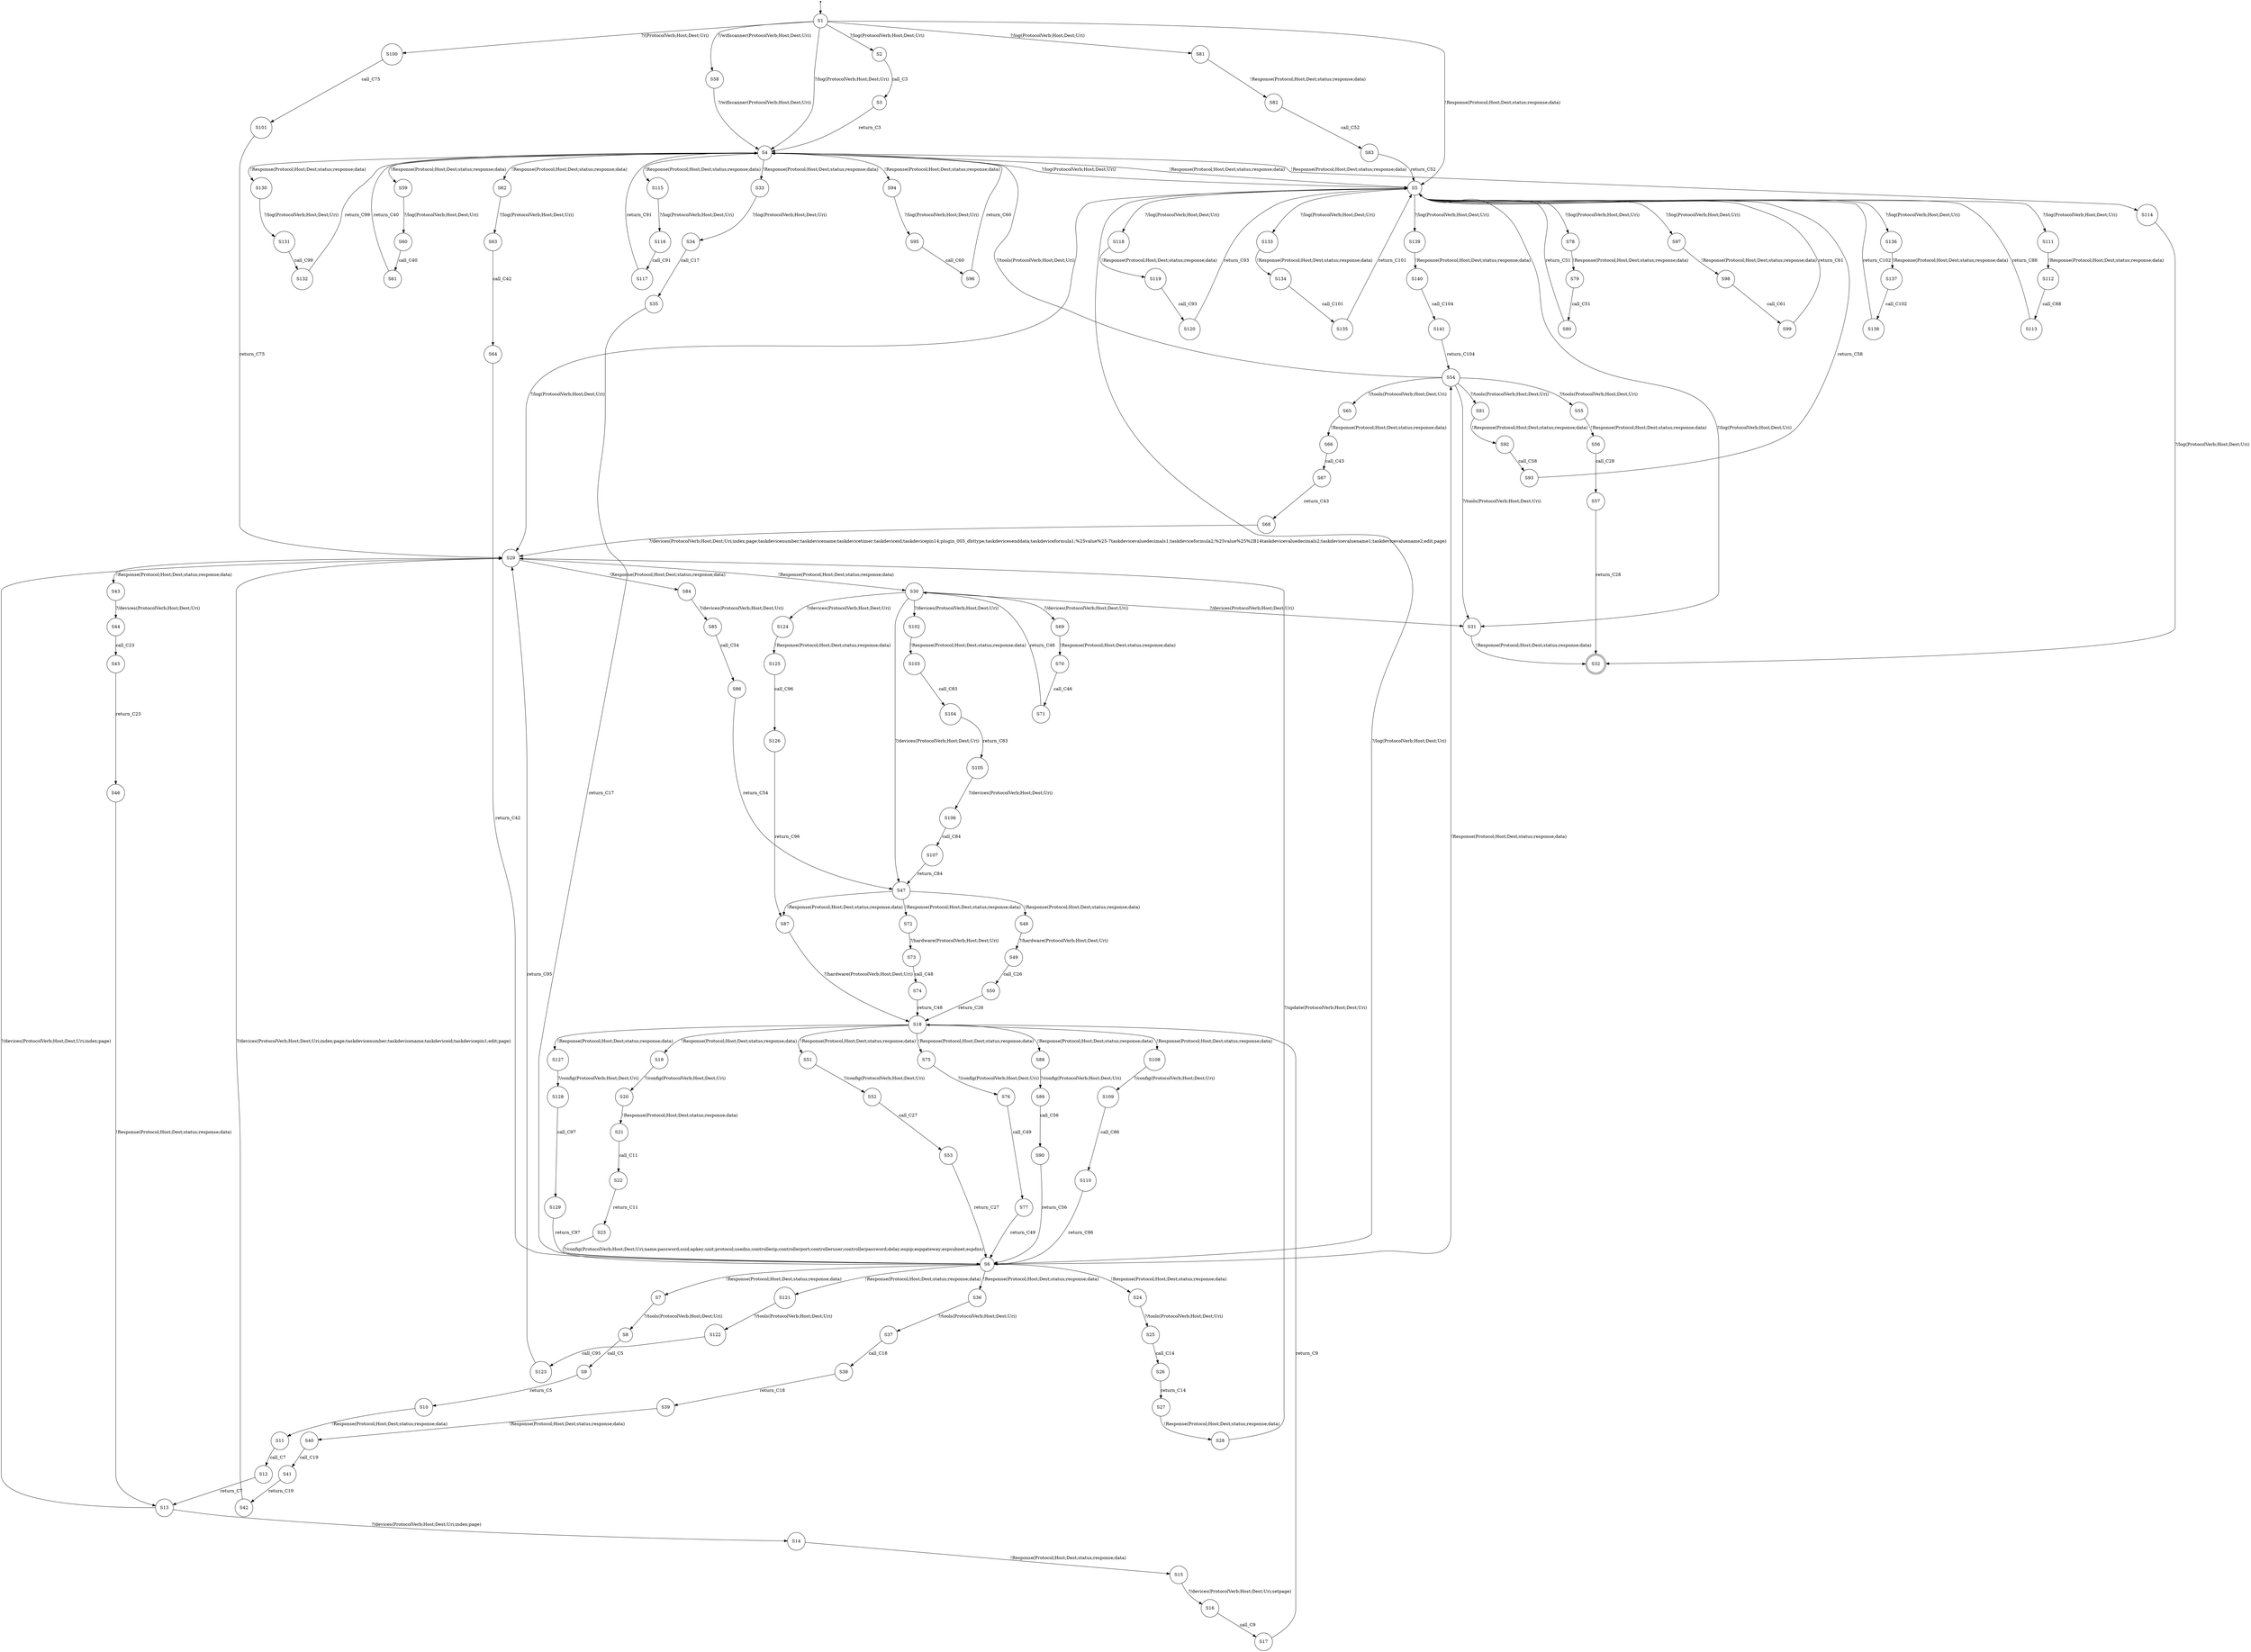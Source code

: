 digraph LTS {
S00[shape=point]
S1[label=S1,shape=circle];
S2[label=S2,shape=circle];
S3[label=S3,shape=circle];
S4[label=S4,shape=circle];
S5[label=S5,shape=circle];
S6[label=S6,shape=circle];
S7[label=S7,shape=circle];
S8[label=S8,shape=circle];
S9[label=S9,shape=circle];
S10[label=S10,shape=circle];
S11[label=S11,shape=circle];
S12[label=S12,shape=circle];
S13[label=S13,shape=circle];
S14[label=S14,shape=circle];
S15[label=S15,shape=circle];
S16[label=S16,shape=circle];
S17[label=S17,shape=circle];
S18[label=S18,shape=circle];
S19[label=S19,shape=circle];
S20[label=S20,shape=circle];
S21[label=S21,shape=circle];
S22[label=S22,shape=circle];
S23[label=S23,shape=circle];
S24[label=S24,shape=circle];
S25[label=S25,shape=circle];
S26[label=S26,shape=circle];
S27[label=S27,shape=circle];
S28[label=S28,shape=circle];
S29[label=S29,shape=circle];
S30[label=S30,shape=circle];
S31[label=S31,shape=circle];
S32[label=S32,shape=doublecircle];
S33[label=S33,shape=circle];
S34[label=S34,shape=circle];
S35[label=S35,shape=circle];
S36[label=S36,shape=circle];
S37[label=S37,shape=circle];
S38[label=S38,shape=circle];
S39[label=S39,shape=circle];
S40[label=S40,shape=circle];
S41[label=S41,shape=circle];
S42[label=S42,shape=circle];
S43[label=S43,shape=circle];
S44[label=S44,shape=circle];
S45[label=S45,shape=circle];
S46[label=S46,shape=circle];
S47[label=S47,shape=circle];
S48[label=S48,shape=circle];
S49[label=S49,shape=circle];
S50[label=S50,shape=circle];
S51[label=S51,shape=circle];
S52[label=S52,shape=circle];
S53[label=S53,shape=circle];
S54[label=S54,shape=circle];
S55[label=S55,shape=circle];
S56[label=S56,shape=circle];
S57[label=S57,shape=circle];
S58[label=S58,shape=circle];
S59[label=S59,shape=circle];
S60[label=S60,shape=circle];
S61[label=S61,shape=circle];
S62[label=S62,shape=circle];
S63[label=S63,shape=circle];
S64[label=S64,shape=circle];
S65[label=S65,shape=circle];
S66[label=S66,shape=circle];
S67[label=S67,shape=circle];
S68[label=S68,shape=circle];
S69[label=S69,shape=circle];
S70[label=S70,shape=circle];
S71[label=S71,shape=circle];
S72[label=S72,shape=circle];
S73[label=S73,shape=circle];
S74[label=S74,shape=circle];
S75[label=S75,shape=circle];
S76[label=S76,shape=circle];
S77[label=S77,shape=circle];
S78[label=S78,shape=circle];
S79[label=S79,shape=circle];
S80[label=S80,shape=circle];
S81[label=S81,shape=circle];
S82[label=S82,shape=circle];
S83[label=S83,shape=circle];
S84[label=S84,shape=circle];
S85[label=S85,shape=circle];
S86[label=S86,shape=circle];
S87[label=S87,shape=circle];
S88[label=S88,shape=circle];
S89[label=S89,shape=circle];
S90[label=S90,shape=circle];
S91[label=S91,shape=circle];
S92[label=S92,shape=circle];
S93[label=S93,shape=circle];
S94[label=S94,shape=circle];
S95[label=S95,shape=circle];
S96[label=S96,shape=circle];
S97[label=S97,shape=circle];
S98[label=S98,shape=circle];
S99[label=S99,shape=circle];
S100[label=S100,shape=circle];
S101[label=S101,shape=circle];
S102[label=S102,shape=circle];
S103[label=S103,shape=circle];
S104[label=S104,shape=circle];
S105[label=S105,shape=circle];
S106[label=S106,shape=circle];
S107[label=S107,shape=circle];
S108[label=S108,shape=circle];
S109[label=S109,shape=circle];
S110[label=S110,shape=circle];
S111[label=S111,shape=circle];
S112[label=S112,shape=circle];
S113[label=S113,shape=circle];
S114[label=S114,shape=circle];
S115[label=S115,shape=circle];
S116[label=S116,shape=circle];
S117[label=S117,shape=circle];
S118[label=S118,shape=circle];
S119[label=S119,shape=circle];
S120[label=S120,shape=circle];
S121[label=S121,shape=circle];
S122[label=S122,shape=circle];
S123[label=S123,shape=circle];
S124[label=S124,shape=circle];
S125[label=S125,shape=circle];
S126[label=S126,shape=circle];
S127[label=S127,shape=circle];
S128[label=S128,shape=circle];
S129[label=S129,shape=circle];
S130[label=S130,shape=circle];
S131[label=S131,shape=circle];
S132[label=S132,shape=circle];
S133[label=S133,shape=circle];
S134[label=S134,shape=circle];
S135[label=S135,shape=circle];
S136[label=S136,shape=circle];
S137[label=S137,shape=circle];
S138[label=S138,shape=circle];
S139[label=S139,shape=circle];
S140[label=S140,shape=circle];
S141[label=S141,shape=circle];
S00 -> S1
S1 -> S2[label ="?/log(ProtocolVerb;Host;Dest;Uri)"];
S1 -> S4[label ="?/log(ProtocolVerb;Host;Dest;Uri)"];
S1 -> S5[label ="!Response(Protocol;Host;Dest;status;response;data)"];
S1 -> S58[label ="?/wifiscanner(ProtocolVerb;Host;Dest;Uri)"];
S1 -> S81[label ="?/log(ProtocolVerb;Host;Dest;Uri)"];
S1 -> S100[label ="?/(ProtocolVerb;Host;Dest;Uri)"];
S2 -> S3[label ="call_C3"];
S3 -> S4[label ="return_C3"];
S4 -> S5[label ="!Response(Protocol;Host;Dest;status;response;data)"];
S4 -> S33[label ="!Response(Protocol;Host;Dest;status;response;data)"];
S4 -> S59[label ="!Response(Protocol;Host;Dest;status;response;data)"];
S4 -> S62[label ="!Response(Protocol;Host;Dest;status;response;data)"];
S4 -> S94[label ="!Response(Protocol;Host;Dest;status;response;data)"];
S4 -> S114[label ="!Response(Protocol;Host;Dest;status;response;data)"];
S4 -> S115[label ="!Response(Protocol;Host;Dest;status;response;data)"];
S4 -> S130[label ="!Response(Protocol;Host;Dest;status;response;data)"];
S5 -> S4[label ="?/log(ProtocolVerb;Host;Dest;Uri)"];
S5 -> S6[label ="?/log(ProtocolVerb;Host;Dest;Uri)"];
S5 -> S29[label ="?/log(ProtocolVerb;Host;Dest;Uri)"];
S5 -> S31[label ="?/log(ProtocolVerb;Host;Dest;Uri)"];
S5 -> S78[label ="?/log(ProtocolVerb;Host;Dest;Uri)"];
S5 -> S97[label ="?/log(ProtocolVerb;Host;Dest;Uri)"];
S5 -> S111[label ="?/log(ProtocolVerb;Host;Dest;Uri)"];
S5 -> S118[label ="?/log(ProtocolVerb;Host;Dest;Uri)"];
S5 -> S133[label ="?/log(ProtocolVerb;Host;Dest;Uri)"];
S5 -> S136[label ="?/log(ProtocolVerb;Host;Dest;Uri)"];
S5 -> S139[label ="?/log(ProtocolVerb;Host;Dest;Uri)"];
S6 -> S7[label ="!Response(Protocol;Host;Dest;status;response;data)"];
S6 -> S24[label ="!Response(Protocol;Host;Dest;status;response;data)"];
S6 -> S36[label ="!Response(Protocol;Host;Dest;status;response;data)"];
S6 -> S54[label ="!Response(Protocol;Host;Dest;status;response;data)"];
S6 -> S121[label ="!Response(Protocol;Host;Dest;status;response;data)"];
S7 -> S8[label ="?/tools(ProtocolVerb;Host;Dest;Uri)"];
S8 -> S9[label ="call_C5"];
S9 -> S10[label ="return_C5"];
S10 -> S11[label ="!Response(Protocol;Host;Dest;status;response;data)"];
S11 -> S12[label ="call_C7"];
S12 -> S13[label ="return_C7"];
S13 -> S14[label ="?/devices(ProtocolVerb;Host;Dest;Uri;index;page)"];
S13 -> S29[label ="?/devices(ProtocolVerb;Host;Dest;Uri;index;page)"];
S14 -> S15[label ="!Response(Protocol;Host;Dest;status;response;data)"];
S15 -> S16[label ="?/devices(ProtocolVerb;Host;Dest;Uri;setpage)"];
S16 -> S17[label ="call_C9"];
S17 -> S18[label ="return_C9"];
S18 -> S19[label ="!Response(Protocol;Host;Dest;status;response;data)"];
S18 -> S51[label ="!Response(Protocol;Host;Dest;status;response;data)"];
S18 -> S75[label ="!Response(Protocol;Host;Dest;status;response;data)"];
S18 -> S88[label ="!Response(Protocol;Host;Dest;status;response;data)"];
S18 -> S108[label ="!Response(Protocol;Host;Dest;status;response;data)"];
S18 -> S127[label ="!Response(Protocol;Host;Dest;status;response;data)"];
S19 -> S20[label ="?/config(ProtocolVerb;Host;Dest;Uri)"];
S20 -> S21[label ="!Response(Protocol;Host;Dest;status;response;data)"];
S21 -> S22[label ="call_C11"];
S22 -> S23[label ="return_C11"];
S23 -> S6[label ="?/config(ProtocolVerb;Host;Dest;Uri;name;password;ssid;apkey;unit;protocol;usedns;controllerip;controllerport;controlleruser;controllerpassword;delay;espip;espgateway;espsubnet;espdns)"];
S24 -> S25[label ="?/tools(ProtocolVerb;Host;Dest;Uri)"];
S25 -> S26[label ="call_C14"];
S26 -> S27[label ="return_C14"];
S27 -> S28[label ="!Response(Protocol;Host;Dest;status;response;data)"];
S28 -> S29[label ="?/update(ProtocolVerb;Host;Dest;Uri)"];
S29 -> S30[label ="!Response(Protocol;Host;Dest;status;response;data)"];
S29 -> S43[label ="!Response(Protocol;Host;Dest;status;response;data)"];
S29 -> S84[label ="!Response(Protocol;Host;Dest;status;response;data)"];
S30 -> S31[label ="?/devices(ProtocolVerb;Host;Dest;Uri)"];
S30 -> S47[label ="?/devices(ProtocolVerb;Host;Dest;Uri)"];
S30 -> S69[label ="?/devices(ProtocolVerb;Host;Dest;Uri)"];
S30 -> S102[label ="?/devices(ProtocolVerb;Host;Dest;Uri)"];
S30 -> S124[label ="?/devices(ProtocolVerb;Host;Dest;Uri)"];
S31 -> S32[label ="!Response(Protocol;Host;Dest;status;response;data)"];
S33 -> S34[label ="?/log(ProtocolVerb;Host;Dest;Uri)"];
S34 -> S35[label ="call_C17"];
S35 -> S6[label ="return_C17"];
S36 -> S37[label ="?/tools(ProtocolVerb;Host;Dest;Uri)"];
S37 -> S38[label ="call_C18"];
S38 -> S39[label ="return_C18"];
S39 -> S40[label ="!Response(Protocol;Host;Dest;status;response;data)"];
S40 -> S41[label ="call_C19"];
S41 -> S42[label ="return_C19"];
S42 -> S29[label ="?/devices(ProtocolVerb;Host;Dest;Uri;index;page;taskdevicenumber;taskdevicename;taskdeviceid;taskdevicepin1;edit;page)"];
S43 -> S44[label ="?/devices(ProtocolVerb;Host;Dest;Uri)"];
S44 -> S45[label ="call_C23"];
S45 -> S46[label ="return_C23"];
S46 -> S13[label ="!Response(Protocol;Host;Dest;status;response;data)"];
S47 -> S48[label ="!Response(Protocol;Host;Dest;status;response;data)"];
S47 -> S72[label ="!Response(Protocol;Host;Dest;status;response;data)"];
S47 -> S87[label ="!Response(Protocol;Host;Dest;status;response;data)"];
S48 -> S49[label ="?/hardware(ProtocolVerb;Host;Dest;Uri)"];
S49 -> S50[label ="call_C26"];
S50 -> S18[label ="return_C26"];
S51 -> S52[label ="?/config(ProtocolVerb;Host;Dest;Uri)"];
S52 -> S53[label ="call_C27"];
S53 -> S6[label ="return_C27"];
S54 -> S4[label ="?/tools(ProtocolVerb;Host;Dest;Uri)"];
S54 -> S31[label ="?/tools(ProtocolVerb;Host;Dest;Uri)"];
S54 -> S55[label ="?/tools(ProtocolVerb;Host;Dest;Uri)"];
S54 -> S65[label ="?/tools(ProtocolVerb;Host;Dest;Uri)"];
S54 -> S91[label ="?/tools(ProtocolVerb;Host;Dest;Uri)"];
S55 -> S56[label ="!Response(Protocol;Host;Dest;status;response;data)"];
S56 -> S57[label ="call_C28"];
S57 -> S32[label ="return_C28"];
S58 -> S4[label ="?/wifiscanner(ProtocolVerb;Host;Dest;Uri)"];
S59 -> S60[label ="?/log(ProtocolVerb;Host;Dest;Uri)"];
S60 -> S61[label ="call_C40"];
S61 -> S4[label ="return_C40"];
S62 -> S63[label ="?/log(ProtocolVerb;Host;Dest;Uri)"];
S63 -> S64[label ="call_C42"];
S64 -> S6[label ="return_C42"];
S65 -> S66[label ="!Response(Protocol;Host;Dest;status;response;data)"];
S66 -> S67[label ="call_C43"];
S67 -> S68[label ="return_C43"];
S68 -> S29[label ="?/devices(ProtocolVerb;Host;Dest;Uri;index;page;taskdevicenumber;taskdevicename;taskdevicetimer;taskdeviceid;taskdevicepin14;plugin_005_dhttype;taskdevicesenddata;taskdeviceformula1;%25value%25-7taskdevicevaluedecimals1;taskdeviceformula2;%25value%25%2B14taskdevicevaluedecimals2;taskdevicevaluename1;taskdevicevaluename2;edit;page)"];
S69 -> S70[label ="!Response(Protocol;Host;Dest;status;response;data)"];
S70 -> S71[label ="call_C46"];
S71 -> S30[label ="return_C46"];
S72 -> S73[label ="?/hardware(ProtocolVerb;Host;Dest;Uri)"];
S73 -> S74[label ="call_C48"];
S74 -> S18[label ="return_C48"];
S75 -> S76[label ="?/config(ProtocolVerb;Host;Dest;Uri)"];
S76 -> S77[label ="call_C49"];
S77 -> S6[label ="return_C49"];
S78 -> S79[label ="!Response(Protocol;Host;Dest;status;response;data)"];
S79 -> S80[label ="call_C51"];
S80 -> S5[label ="return_C51"];
S81 -> S82[label ="!Response(Protocol;Host;Dest;status;response;data)"];
S82 -> S83[label ="call_C52"];
S83 -> S5[label ="return_C52"];
S84 -> S85[label ="?/devices(ProtocolVerb;Host;Dest;Uri)"];
S85 -> S86[label ="call_C54"];
S86 -> S47[label ="return_C54"];
S87 -> S18[label ="?/hardware(ProtocolVerb;Host;Dest;Uri)"];
S88 -> S89[label ="?/config(ProtocolVerb;Host;Dest;Uri)"];
S89 -> S90[label ="call_C56"];
S90 -> S6[label ="return_C56"];
S91 -> S92[label ="!Response(Protocol;Host;Dest;status;response;data)"];
S92 -> S93[label ="call_C58"];
S93 -> S5[label ="return_C58"];
S94 -> S95[label ="?/log(ProtocolVerb;Host;Dest;Uri)"];
S95 -> S96[label ="call_C60"];
S96 -> S4[label ="return_C60"];
S97 -> S98[label ="!Response(Protocol;Host;Dest;status;response;data)"];
S98 -> S99[label ="call_C61"];
S99 -> S5[label ="return_C61"];
S100 -> S101[label ="call_C75"];
S101 -> S29[label ="return_C75"];
S102 -> S103[label ="!Response(Protocol;Host;Dest;status;response;data)"];
S103 -> S104[label ="call_C83"];
S104 -> S105[label ="return_C83"];
S105 -> S106[label ="?/devices(ProtocolVerb;Host;Dest;Uri)"];
S106 -> S107[label ="call_C84"];
S107 -> S47[label ="return_C84"];
S108 -> S109[label ="?/config(ProtocolVerb;Host;Dest;Uri)"];
S109 -> S110[label ="call_C86"];
S110 -> S6[label ="return_C86"];
S111 -> S112[label ="!Response(Protocol;Host;Dest;status;response;data)"];
S112 -> S113[label ="call_C88"];
S113 -> S5[label ="return_C88"];
S114 -> S32[label ="?/log(ProtocolVerb;Host;Dest;Uri)"];
S115 -> S116[label ="?/log(ProtocolVerb;Host;Dest;Uri)"];
S116 -> S117[label ="call_C91"];
S117 -> S4[label ="return_C91"];
S118 -> S119[label ="!Response(Protocol;Host;Dest;status;response;data)"];
S119 -> S120[label ="call_C93"];
S120 -> S5[label ="return_C93"];
S121 -> S122[label ="?/tools(ProtocolVerb;Host;Dest;Uri)"];
S122 -> S123[label ="call_C95"];
S123 -> S29[label ="return_C95"];
S124 -> S125[label ="!Response(Protocol;Host;Dest;status;response;data)"];
S125 -> S126[label ="call_C96"];
S126 -> S87[label ="return_C96"];
S127 -> S128[label ="?/config(ProtocolVerb;Host;Dest;Uri)"];
S128 -> S129[label ="call_C97"];
S129 -> S6[label ="return_C97"];
S130 -> S131[label ="?/log(ProtocolVerb;Host;Dest;Uri)"];
S131 -> S132[label ="call_C99"];
S132 -> S4[label ="return_C99"];
S133 -> S134[label ="!Response(Protocol;Host;Dest;status;response;data)"];
S134 -> S135[label ="call_C101"];
S135 -> S5[label ="return_C101"];
S136 -> S137[label ="!Response(Protocol;Host;Dest;status;response;data)"];
S137 -> S138[label ="call_C102"];
S138 -> S5[label ="return_C102"];
S139 -> S140[label ="!Response(Protocol;Host;Dest;status;response;data)"];
S140 -> S141[label ="call_C104"];
S141 -> S54[label ="return_C104"];
}
